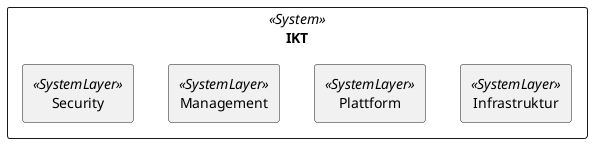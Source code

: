 @startuml

skinparam monochrome true
skinparam componentStyle uml2


















































show stereotype

rectangle IKT as "IKT" <<System>> {
	rectangle Infrastruktur as "Infrastruktur" <<SystemLayer>> {
	}		
	rectangle Plattform as "Plattform" <<SystemLayer>> {
	}		
	rectangle Management as "Management" <<SystemLayer>> {
	}		
	rectangle Security as "Security" <<SystemLayer>> {
	}		

}

' Begin Protected Region [[layouting]]

' End Protected Region   [[layouting]]
@enduml
' Actifsource ID=[dc5bfacd-eaac-11e8-88d3-bfc6b992bdec,7c2facb3-0a93-11e9-9f72-e5610a9d4cd3,Hash]
